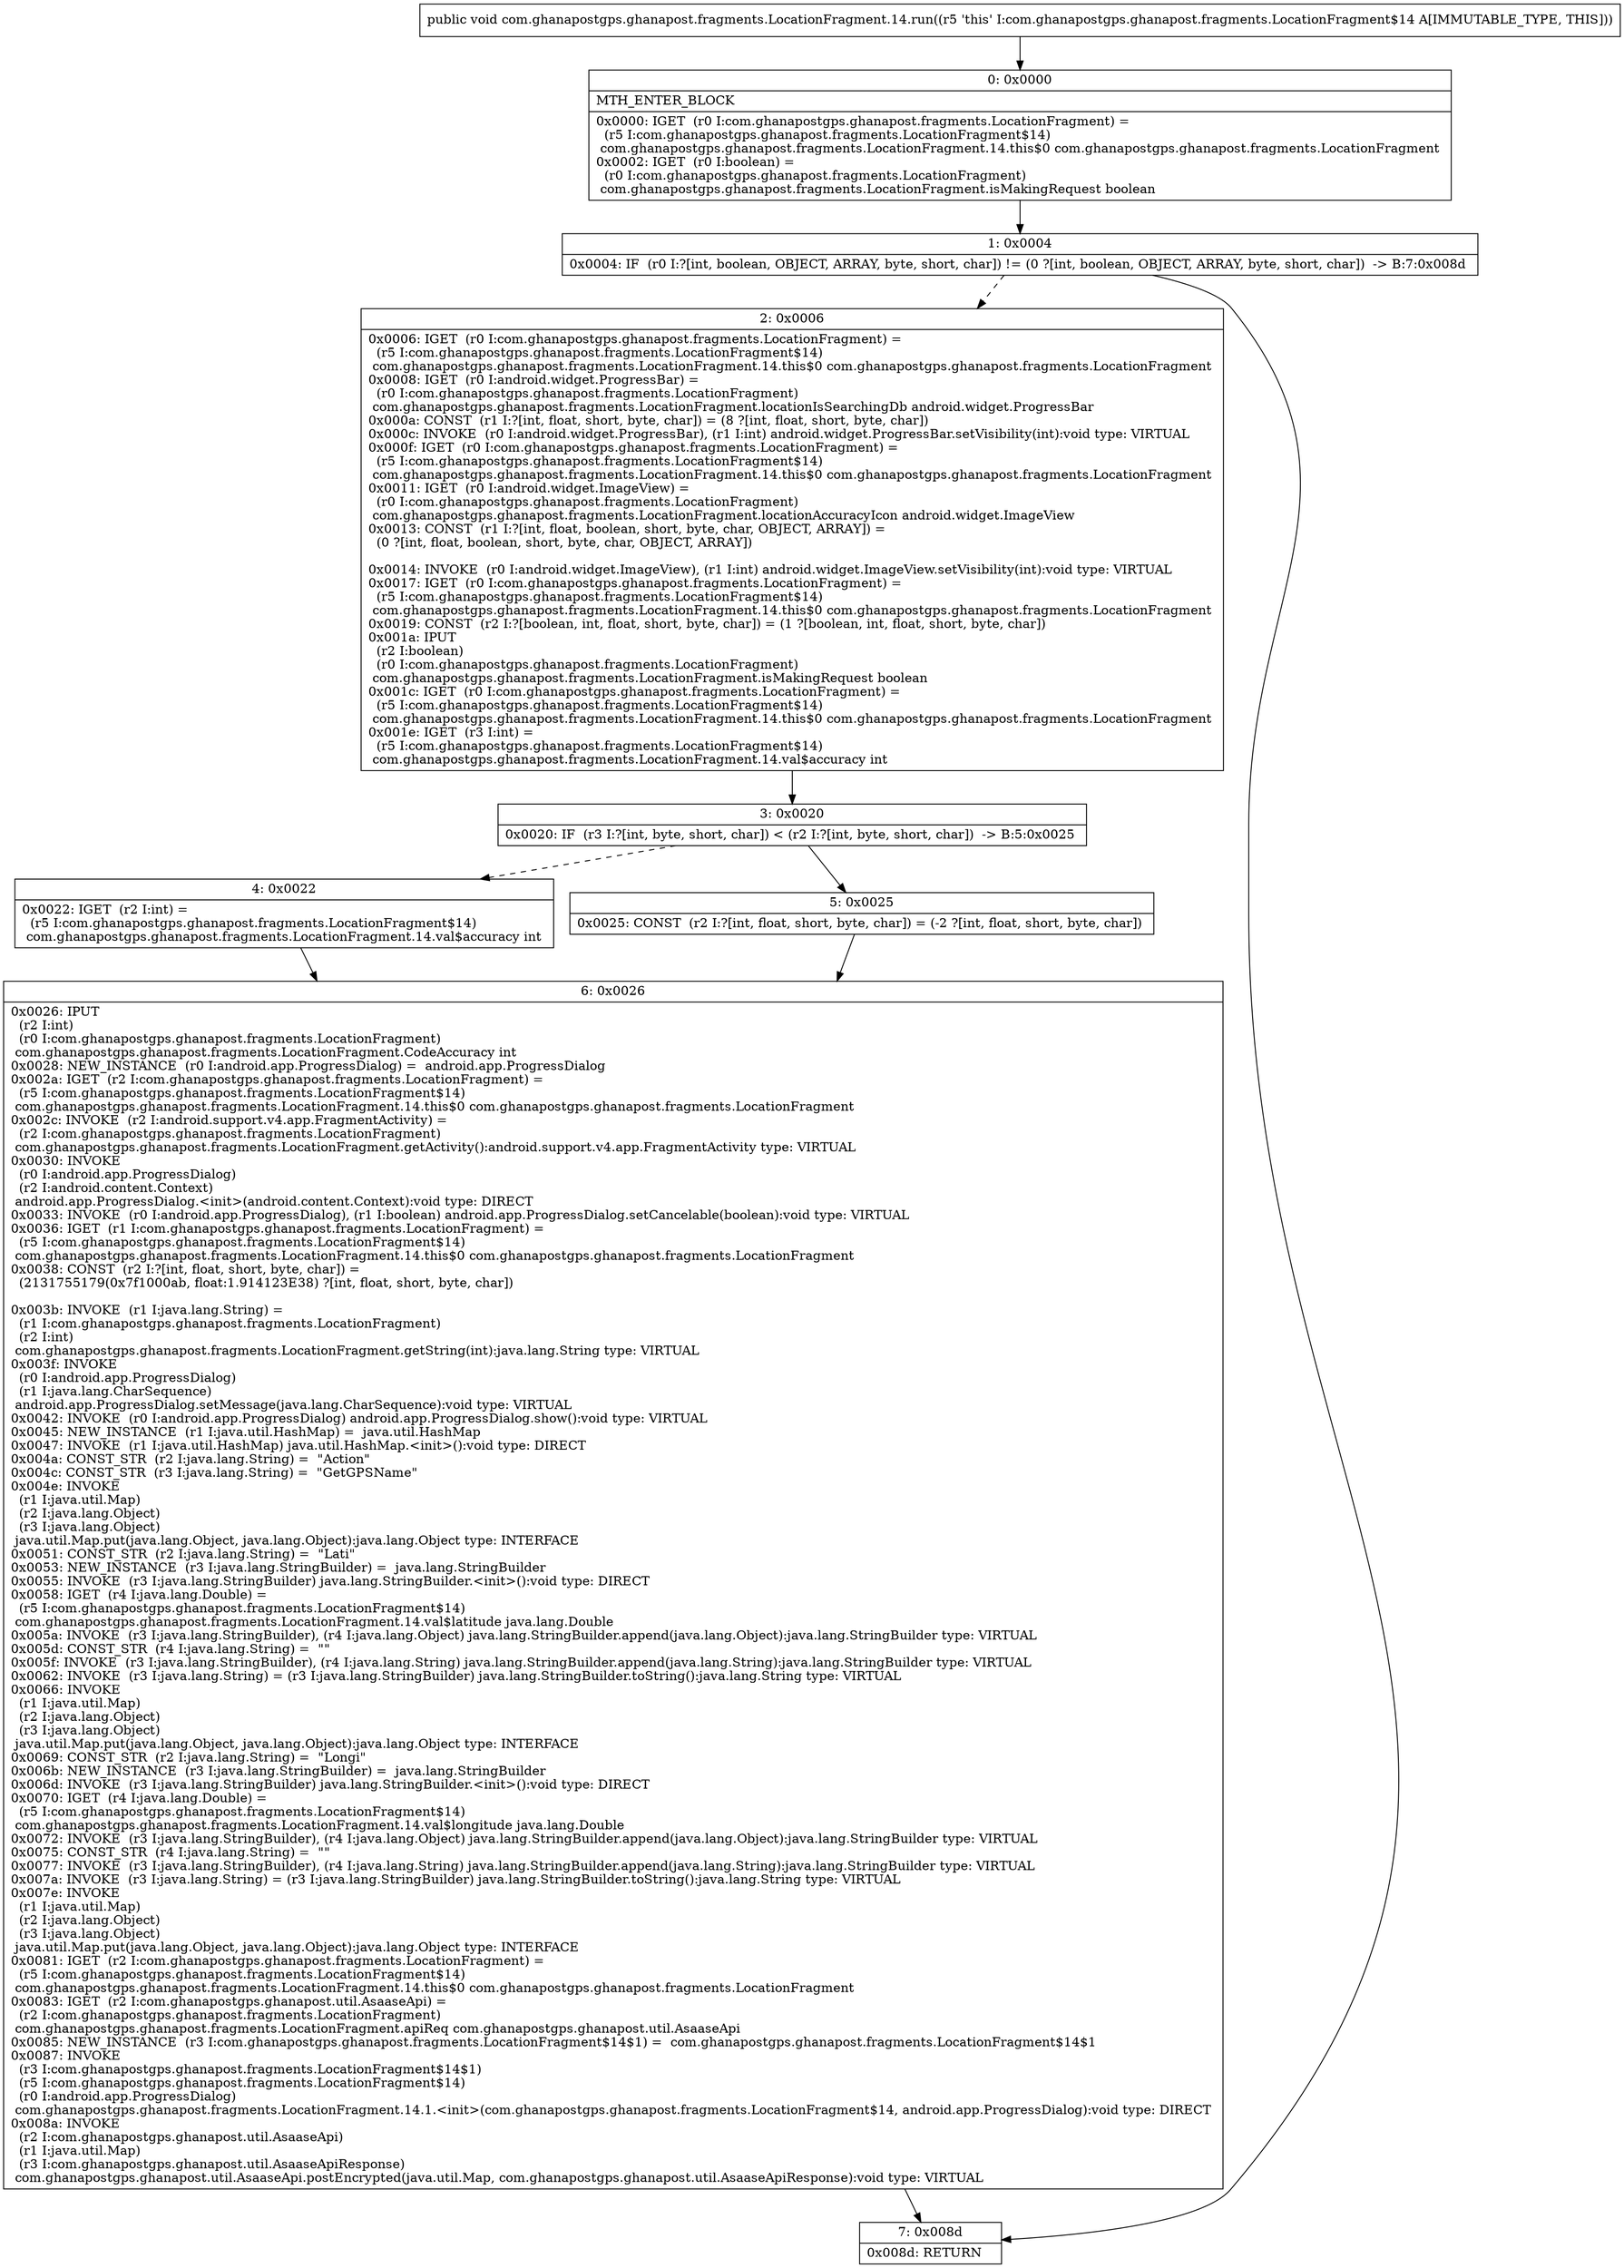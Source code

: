digraph "CFG forcom.ghanapostgps.ghanapost.fragments.LocationFragment.14.run()V" {
Node_0 [shape=record,label="{0\:\ 0x0000|MTH_ENTER_BLOCK\l|0x0000: IGET  (r0 I:com.ghanapostgps.ghanapost.fragments.LocationFragment) = \l  (r5 I:com.ghanapostgps.ghanapost.fragments.LocationFragment$14)\l com.ghanapostgps.ghanapost.fragments.LocationFragment.14.this$0 com.ghanapostgps.ghanapost.fragments.LocationFragment \l0x0002: IGET  (r0 I:boolean) = \l  (r0 I:com.ghanapostgps.ghanapost.fragments.LocationFragment)\l com.ghanapostgps.ghanapost.fragments.LocationFragment.isMakingRequest boolean \l}"];
Node_1 [shape=record,label="{1\:\ 0x0004|0x0004: IF  (r0 I:?[int, boolean, OBJECT, ARRAY, byte, short, char]) != (0 ?[int, boolean, OBJECT, ARRAY, byte, short, char])  \-\> B:7:0x008d \l}"];
Node_2 [shape=record,label="{2\:\ 0x0006|0x0006: IGET  (r0 I:com.ghanapostgps.ghanapost.fragments.LocationFragment) = \l  (r5 I:com.ghanapostgps.ghanapost.fragments.LocationFragment$14)\l com.ghanapostgps.ghanapost.fragments.LocationFragment.14.this$0 com.ghanapostgps.ghanapost.fragments.LocationFragment \l0x0008: IGET  (r0 I:android.widget.ProgressBar) = \l  (r0 I:com.ghanapostgps.ghanapost.fragments.LocationFragment)\l com.ghanapostgps.ghanapost.fragments.LocationFragment.locationIsSearchingDb android.widget.ProgressBar \l0x000a: CONST  (r1 I:?[int, float, short, byte, char]) = (8 ?[int, float, short, byte, char]) \l0x000c: INVOKE  (r0 I:android.widget.ProgressBar), (r1 I:int) android.widget.ProgressBar.setVisibility(int):void type: VIRTUAL \l0x000f: IGET  (r0 I:com.ghanapostgps.ghanapost.fragments.LocationFragment) = \l  (r5 I:com.ghanapostgps.ghanapost.fragments.LocationFragment$14)\l com.ghanapostgps.ghanapost.fragments.LocationFragment.14.this$0 com.ghanapostgps.ghanapost.fragments.LocationFragment \l0x0011: IGET  (r0 I:android.widget.ImageView) = \l  (r0 I:com.ghanapostgps.ghanapost.fragments.LocationFragment)\l com.ghanapostgps.ghanapost.fragments.LocationFragment.locationAccuracyIcon android.widget.ImageView \l0x0013: CONST  (r1 I:?[int, float, boolean, short, byte, char, OBJECT, ARRAY]) = \l  (0 ?[int, float, boolean, short, byte, char, OBJECT, ARRAY])\l \l0x0014: INVOKE  (r0 I:android.widget.ImageView), (r1 I:int) android.widget.ImageView.setVisibility(int):void type: VIRTUAL \l0x0017: IGET  (r0 I:com.ghanapostgps.ghanapost.fragments.LocationFragment) = \l  (r5 I:com.ghanapostgps.ghanapost.fragments.LocationFragment$14)\l com.ghanapostgps.ghanapost.fragments.LocationFragment.14.this$0 com.ghanapostgps.ghanapost.fragments.LocationFragment \l0x0019: CONST  (r2 I:?[boolean, int, float, short, byte, char]) = (1 ?[boolean, int, float, short, byte, char]) \l0x001a: IPUT  \l  (r2 I:boolean)\l  (r0 I:com.ghanapostgps.ghanapost.fragments.LocationFragment)\l com.ghanapostgps.ghanapost.fragments.LocationFragment.isMakingRequest boolean \l0x001c: IGET  (r0 I:com.ghanapostgps.ghanapost.fragments.LocationFragment) = \l  (r5 I:com.ghanapostgps.ghanapost.fragments.LocationFragment$14)\l com.ghanapostgps.ghanapost.fragments.LocationFragment.14.this$0 com.ghanapostgps.ghanapost.fragments.LocationFragment \l0x001e: IGET  (r3 I:int) = \l  (r5 I:com.ghanapostgps.ghanapost.fragments.LocationFragment$14)\l com.ghanapostgps.ghanapost.fragments.LocationFragment.14.val$accuracy int \l}"];
Node_3 [shape=record,label="{3\:\ 0x0020|0x0020: IF  (r3 I:?[int, byte, short, char]) \< (r2 I:?[int, byte, short, char])  \-\> B:5:0x0025 \l}"];
Node_4 [shape=record,label="{4\:\ 0x0022|0x0022: IGET  (r2 I:int) = \l  (r5 I:com.ghanapostgps.ghanapost.fragments.LocationFragment$14)\l com.ghanapostgps.ghanapost.fragments.LocationFragment.14.val$accuracy int \l}"];
Node_5 [shape=record,label="{5\:\ 0x0025|0x0025: CONST  (r2 I:?[int, float, short, byte, char]) = (\-2 ?[int, float, short, byte, char]) \l}"];
Node_6 [shape=record,label="{6\:\ 0x0026|0x0026: IPUT  \l  (r2 I:int)\l  (r0 I:com.ghanapostgps.ghanapost.fragments.LocationFragment)\l com.ghanapostgps.ghanapost.fragments.LocationFragment.CodeAccuracy int \l0x0028: NEW_INSTANCE  (r0 I:android.app.ProgressDialog) =  android.app.ProgressDialog \l0x002a: IGET  (r2 I:com.ghanapostgps.ghanapost.fragments.LocationFragment) = \l  (r5 I:com.ghanapostgps.ghanapost.fragments.LocationFragment$14)\l com.ghanapostgps.ghanapost.fragments.LocationFragment.14.this$0 com.ghanapostgps.ghanapost.fragments.LocationFragment \l0x002c: INVOKE  (r2 I:android.support.v4.app.FragmentActivity) = \l  (r2 I:com.ghanapostgps.ghanapost.fragments.LocationFragment)\l com.ghanapostgps.ghanapost.fragments.LocationFragment.getActivity():android.support.v4.app.FragmentActivity type: VIRTUAL \l0x0030: INVOKE  \l  (r0 I:android.app.ProgressDialog)\l  (r2 I:android.content.Context)\l android.app.ProgressDialog.\<init\>(android.content.Context):void type: DIRECT \l0x0033: INVOKE  (r0 I:android.app.ProgressDialog), (r1 I:boolean) android.app.ProgressDialog.setCancelable(boolean):void type: VIRTUAL \l0x0036: IGET  (r1 I:com.ghanapostgps.ghanapost.fragments.LocationFragment) = \l  (r5 I:com.ghanapostgps.ghanapost.fragments.LocationFragment$14)\l com.ghanapostgps.ghanapost.fragments.LocationFragment.14.this$0 com.ghanapostgps.ghanapost.fragments.LocationFragment \l0x0038: CONST  (r2 I:?[int, float, short, byte, char]) = \l  (2131755179(0x7f1000ab, float:1.914123E38) ?[int, float, short, byte, char])\l \l0x003b: INVOKE  (r1 I:java.lang.String) = \l  (r1 I:com.ghanapostgps.ghanapost.fragments.LocationFragment)\l  (r2 I:int)\l com.ghanapostgps.ghanapost.fragments.LocationFragment.getString(int):java.lang.String type: VIRTUAL \l0x003f: INVOKE  \l  (r0 I:android.app.ProgressDialog)\l  (r1 I:java.lang.CharSequence)\l android.app.ProgressDialog.setMessage(java.lang.CharSequence):void type: VIRTUAL \l0x0042: INVOKE  (r0 I:android.app.ProgressDialog) android.app.ProgressDialog.show():void type: VIRTUAL \l0x0045: NEW_INSTANCE  (r1 I:java.util.HashMap) =  java.util.HashMap \l0x0047: INVOKE  (r1 I:java.util.HashMap) java.util.HashMap.\<init\>():void type: DIRECT \l0x004a: CONST_STR  (r2 I:java.lang.String) =  \"Action\" \l0x004c: CONST_STR  (r3 I:java.lang.String) =  \"GetGPSName\" \l0x004e: INVOKE  \l  (r1 I:java.util.Map)\l  (r2 I:java.lang.Object)\l  (r3 I:java.lang.Object)\l java.util.Map.put(java.lang.Object, java.lang.Object):java.lang.Object type: INTERFACE \l0x0051: CONST_STR  (r2 I:java.lang.String) =  \"Lati\" \l0x0053: NEW_INSTANCE  (r3 I:java.lang.StringBuilder) =  java.lang.StringBuilder \l0x0055: INVOKE  (r3 I:java.lang.StringBuilder) java.lang.StringBuilder.\<init\>():void type: DIRECT \l0x0058: IGET  (r4 I:java.lang.Double) = \l  (r5 I:com.ghanapostgps.ghanapost.fragments.LocationFragment$14)\l com.ghanapostgps.ghanapost.fragments.LocationFragment.14.val$latitude java.lang.Double \l0x005a: INVOKE  (r3 I:java.lang.StringBuilder), (r4 I:java.lang.Object) java.lang.StringBuilder.append(java.lang.Object):java.lang.StringBuilder type: VIRTUAL \l0x005d: CONST_STR  (r4 I:java.lang.String) =  \"\" \l0x005f: INVOKE  (r3 I:java.lang.StringBuilder), (r4 I:java.lang.String) java.lang.StringBuilder.append(java.lang.String):java.lang.StringBuilder type: VIRTUAL \l0x0062: INVOKE  (r3 I:java.lang.String) = (r3 I:java.lang.StringBuilder) java.lang.StringBuilder.toString():java.lang.String type: VIRTUAL \l0x0066: INVOKE  \l  (r1 I:java.util.Map)\l  (r2 I:java.lang.Object)\l  (r3 I:java.lang.Object)\l java.util.Map.put(java.lang.Object, java.lang.Object):java.lang.Object type: INTERFACE \l0x0069: CONST_STR  (r2 I:java.lang.String) =  \"Longi\" \l0x006b: NEW_INSTANCE  (r3 I:java.lang.StringBuilder) =  java.lang.StringBuilder \l0x006d: INVOKE  (r3 I:java.lang.StringBuilder) java.lang.StringBuilder.\<init\>():void type: DIRECT \l0x0070: IGET  (r4 I:java.lang.Double) = \l  (r5 I:com.ghanapostgps.ghanapost.fragments.LocationFragment$14)\l com.ghanapostgps.ghanapost.fragments.LocationFragment.14.val$longitude java.lang.Double \l0x0072: INVOKE  (r3 I:java.lang.StringBuilder), (r4 I:java.lang.Object) java.lang.StringBuilder.append(java.lang.Object):java.lang.StringBuilder type: VIRTUAL \l0x0075: CONST_STR  (r4 I:java.lang.String) =  \"\" \l0x0077: INVOKE  (r3 I:java.lang.StringBuilder), (r4 I:java.lang.String) java.lang.StringBuilder.append(java.lang.String):java.lang.StringBuilder type: VIRTUAL \l0x007a: INVOKE  (r3 I:java.lang.String) = (r3 I:java.lang.StringBuilder) java.lang.StringBuilder.toString():java.lang.String type: VIRTUAL \l0x007e: INVOKE  \l  (r1 I:java.util.Map)\l  (r2 I:java.lang.Object)\l  (r3 I:java.lang.Object)\l java.util.Map.put(java.lang.Object, java.lang.Object):java.lang.Object type: INTERFACE \l0x0081: IGET  (r2 I:com.ghanapostgps.ghanapost.fragments.LocationFragment) = \l  (r5 I:com.ghanapostgps.ghanapost.fragments.LocationFragment$14)\l com.ghanapostgps.ghanapost.fragments.LocationFragment.14.this$0 com.ghanapostgps.ghanapost.fragments.LocationFragment \l0x0083: IGET  (r2 I:com.ghanapostgps.ghanapost.util.AsaaseApi) = \l  (r2 I:com.ghanapostgps.ghanapost.fragments.LocationFragment)\l com.ghanapostgps.ghanapost.fragments.LocationFragment.apiReq com.ghanapostgps.ghanapost.util.AsaaseApi \l0x0085: NEW_INSTANCE  (r3 I:com.ghanapostgps.ghanapost.fragments.LocationFragment$14$1) =  com.ghanapostgps.ghanapost.fragments.LocationFragment$14$1 \l0x0087: INVOKE  \l  (r3 I:com.ghanapostgps.ghanapost.fragments.LocationFragment$14$1)\l  (r5 I:com.ghanapostgps.ghanapost.fragments.LocationFragment$14)\l  (r0 I:android.app.ProgressDialog)\l com.ghanapostgps.ghanapost.fragments.LocationFragment.14.1.\<init\>(com.ghanapostgps.ghanapost.fragments.LocationFragment$14, android.app.ProgressDialog):void type: DIRECT \l0x008a: INVOKE  \l  (r2 I:com.ghanapostgps.ghanapost.util.AsaaseApi)\l  (r1 I:java.util.Map)\l  (r3 I:com.ghanapostgps.ghanapost.util.AsaaseApiResponse)\l com.ghanapostgps.ghanapost.util.AsaaseApi.postEncrypted(java.util.Map, com.ghanapostgps.ghanapost.util.AsaaseApiResponse):void type: VIRTUAL \l}"];
Node_7 [shape=record,label="{7\:\ 0x008d|0x008d: RETURN   \l}"];
MethodNode[shape=record,label="{public void com.ghanapostgps.ghanapost.fragments.LocationFragment.14.run((r5 'this' I:com.ghanapostgps.ghanapost.fragments.LocationFragment$14 A[IMMUTABLE_TYPE, THIS])) }"];
MethodNode -> Node_0;
Node_0 -> Node_1;
Node_1 -> Node_2[style=dashed];
Node_1 -> Node_7;
Node_2 -> Node_3;
Node_3 -> Node_4[style=dashed];
Node_3 -> Node_5;
Node_4 -> Node_6;
Node_5 -> Node_6;
Node_6 -> Node_7;
}

